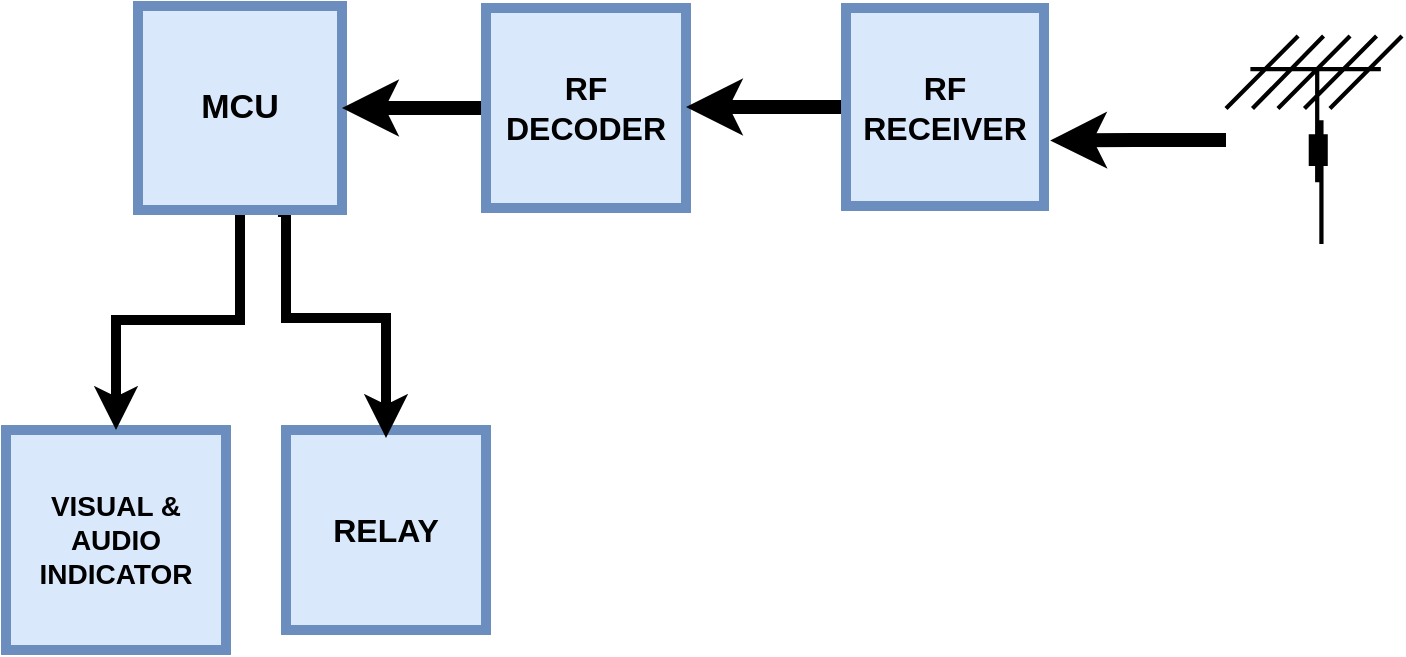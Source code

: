 <mxfile version="12.6.5" type="device"><diagram id="IQejb7Hj0yZjFBSCX9_V" name="Page-1"><mxGraphModel dx="1102" dy="666" grid="1" gridSize="10" guides="1" tooltips="1" connect="1" arrows="1" fold="1" page="1" pageScale="1" pageWidth="827" pageHeight="1169" math="0" shadow="0"><root><mxCell id="0"/><mxCell id="1" parent="0"/><mxCell id="qXuOapDvG0JYqo9LBVG--1" value="&lt;span style=&quot;font-size: 16px&quot;&gt;&lt;b&gt;RELAY&lt;/b&gt;&lt;/span&gt;" style="whiteSpace=wrap;html=1;aspect=fixed;fillColor=#dae8fc;strokeColor=#6c8ebf;strokeWidth=5;" parent="1" vertex="1"><mxGeometry x="200" y="340" width="100" height="100" as="geometry"/></mxCell><mxCell id="qXuOapDvG0JYqo9LBVG--3" value="&lt;b&gt;&lt;font style=&quot;font-size: 14px&quot;&gt;VISUAL &amp;amp; AUDIO INDICATOR&lt;/font&gt;&lt;/b&gt;" style="whiteSpace=wrap;html=1;aspect=fixed;fillColor=#dae8fc;strokeColor=#6c8ebf;strokeWidth=5;" parent="1" vertex="1"><mxGeometry x="60" y="340" width="110" height="110" as="geometry"/></mxCell><mxCell id="IHYn1C37YtXKkLSX17gg-2" style="edgeStyle=orthogonalEdgeStyle;rounded=0;orthogonalLoop=1;jettySize=auto;html=1;entryX=0.5;entryY=0;entryDx=0;entryDy=0;strokeWidth=5;" parent="1" source="qXuOapDvG0JYqo9LBVG--10" target="qXuOapDvG0JYqo9LBVG--3" edge="1"><mxGeometry relative="1" as="geometry"/></mxCell><mxCell id="IHYn1C37YtXKkLSX17gg-3" style="edgeStyle=orthogonalEdgeStyle;rounded=0;orthogonalLoop=1;jettySize=auto;html=1;entryX=0.5;entryY=0;entryDx=0;entryDy=0;strokeWidth=5;exitX=0.686;exitY=1.01;exitDx=0;exitDy=0;exitPerimeter=0;" parent="1" source="qXuOapDvG0JYqo9LBVG--10" edge="1"><mxGeometry relative="1" as="geometry"><Array as="points"><mxPoint x="200" y="231"/><mxPoint x="200" y="284"/><mxPoint x="250" y="284"/></Array><mxPoint x="177" y="234" as="sourcePoint"/><mxPoint x="250" y="344" as="targetPoint"/></mxGeometry></mxCell><mxCell id="qXuOapDvG0JYqo9LBVG--10" value="&lt;font style=&quot;font-size: 17px&quot;&gt;&lt;b&gt;MCU&lt;/b&gt;&lt;/font&gt;" style="whiteSpace=wrap;html=1;aspect=fixed;fillColor=#dae8fc;strokeColor=#6c8ebf;strokeWidth=5;" parent="1" vertex="1"><mxGeometry x="126" y="128" width="102" height="102" as="geometry"/></mxCell><mxCell id="-jclAjy4ukYUsYUzbCYS-2" value="" style="edgeStyle=orthogonalEdgeStyle;rounded=0;orthogonalLoop=1;jettySize=auto;html=1;strokeWidth=7;" edge="1" parent="1" source="qXuOapDvG0JYqo9LBVG--12" target="qXuOapDvG0JYqo9LBVG--10"><mxGeometry relative="1" as="geometry"/></mxCell><mxCell id="qXuOapDvG0JYqo9LBVG--12" value="&lt;span style=&quot;font-size: 16px&quot;&gt;&lt;b&gt;RF&lt;br&gt;DECODER&lt;br&gt;&lt;/b&gt;&lt;/span&gt;" style="whiteSpace=wrap;html=1;aspect=fixed;fillColor=#dae8fc;strokeColor=#6c8ebf;strokeWidth=5;" parent="1" vertex="1"><mxGeometry x="300" y="129" width="100" height="100" as="geometry"/></mxCell><mxCell id="-jclAjy4ukYUsYUzbCYS-3" value="" style="edgeStyle=orthogonalEdgeStyle;rounded=0;orthogonalLoop=1;jettySize=auto;html=1;strokeWidth=7;" edge="1" parent="1" source="qXuOapDvG0JYqo9LBVG--14" target="qXuOapDvG0JYqo9LBVG--12"><mxGeometry relative="1" as="geometry"><Array as="points"><mxPoint x="420" y="179"/><mxPoint x="420" y="179"/></Array></mxGeometry></mxCell><mxCell id="-jclAjy4ukYUsYUzbCYS-4" value="" style="edgeStyle=orthogonalEdgeStyle;rounded=0;orthogonalLoop=1;jettySize=auto;html=1;strokeWidth=7;entryX=1.031;entryY=0.669;entryDx=0;entryDy=0;entryPerimeter=0;" edge="1" parent="1" source="Eykv8Gok3lht9mAjoNX0-4" target="qXuOapDvG0JYqo9LBVG--14"><mxGeometry relative="1" as="geometry"/></mxCell><mxCell id="qXuOapDvG0JYqo9LBVG--14" value="&lt;span style=&quot;font-size: 16px&quot;&gt;&lt;b&gt;RF&lt;br&gt;RECEIVER&lt;br&gt;&lt;/b&gt;&lt;/span&gt;" style="whiteSpace=wrap;html=1;aspect=fixed;fillColor=#dae8fc;strokeColor=#6c8ebf;strokeWidth=5;" parent="1" vertex="1"><mxGeometry x="480" y="129" width="99" height="99" as="geometry"/></mxCell><mxCell id="Eykv8Gok3lht9mAjoNX0-4" value="" style="shape=mxgraph.cisco.wireless.antenna;html=1;dashed=0;fillColor=#036897;strokeColor=#ffffff;strokeWidth=2;verticalLabelPosition=bottom;verticalAlign=top" parent="1" vertex="1"><mxGeometry x="670" y="143" width="88" height="104" as="geometry"/></mxCell></root></mxGraphModel></diagram></mxfile>